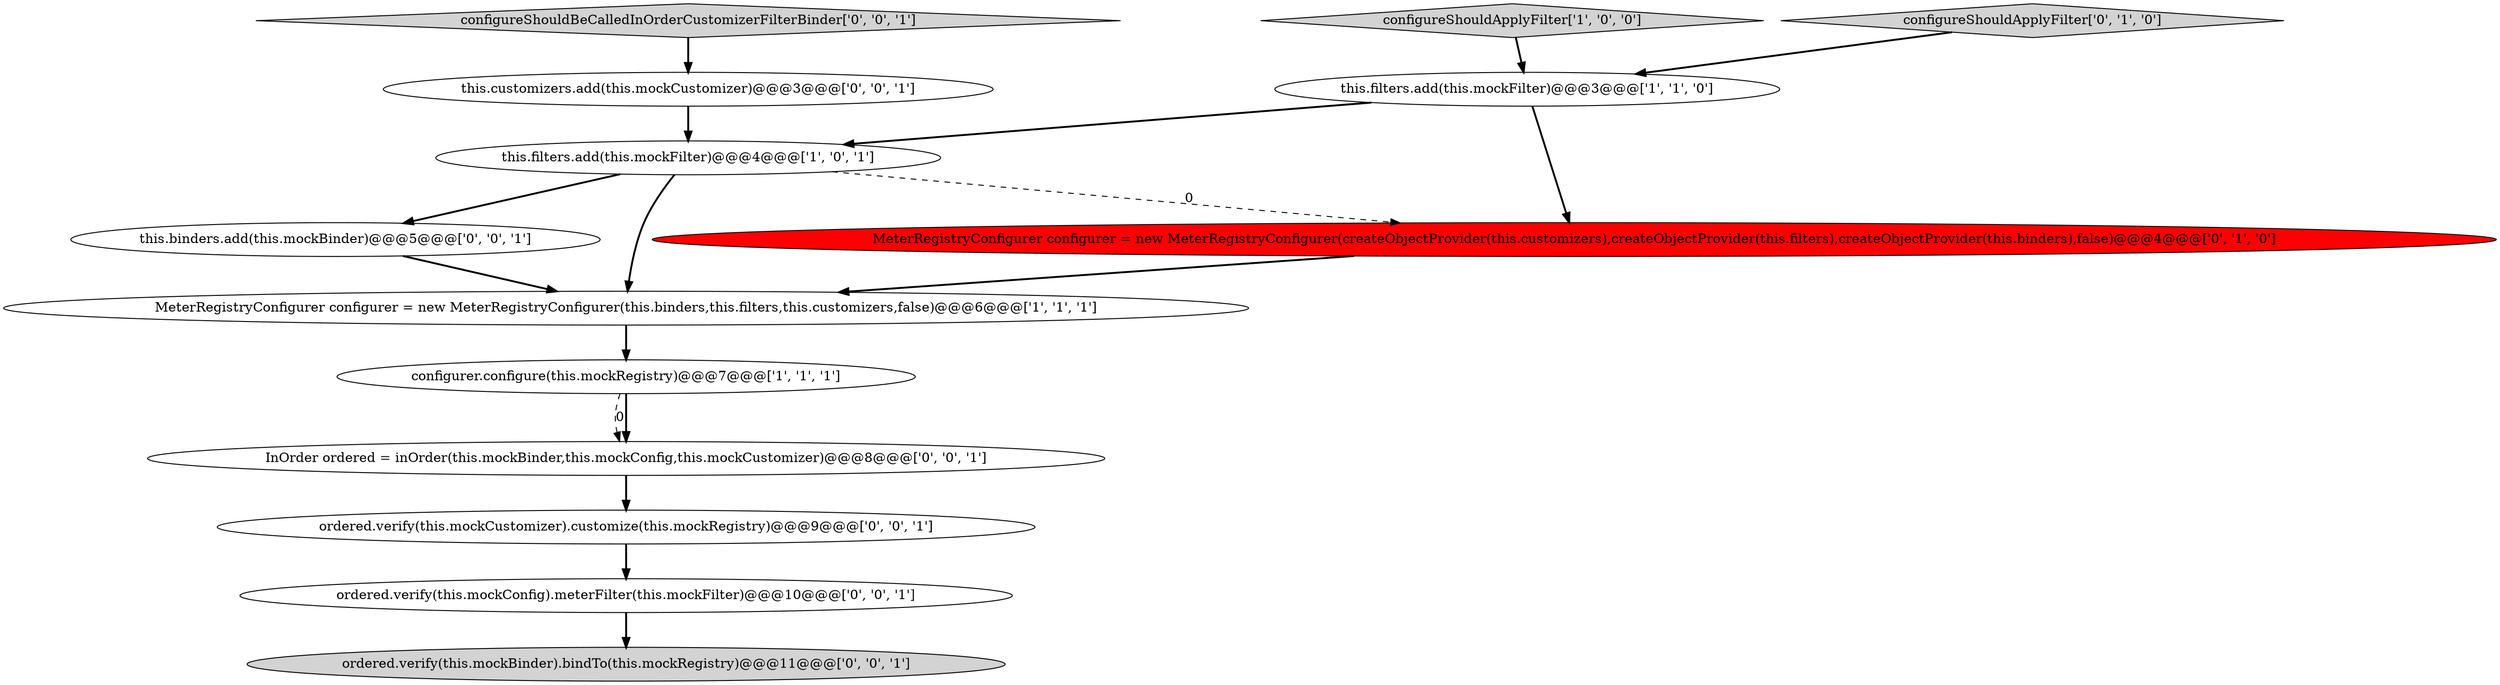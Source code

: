 digraph {
3 [style = filled, label = "this.filters.add(this.mockFilter)@@@3@@@['1', '1', '0']", fillcolor = white, shape = ellipse image = "AAA0AAABBB1BBB"];
9 [style = filled, label = "this.binders.add(this.mockBinder)@@@5@@@['0', '0', '1']", fillcolor = white, shape = ellipse image = "AAA0AAABBB3BBB"];
0 [style = filled, label = "configureShouldApplyFilter['1', '0', '0']", fillcolor = lightgray, shape = diamond image = "AAA0AAABBB1BBB"];
5 [style = filled, label = "configureShouldApplyFilter['0', '1', '0']", fillcolor = lightgray, shape = diamond image = "AAA0AAABBB2BBB"];
12 [style = filled, label = "configureShouldBeCalledInOrderCustomizerFilterBinder['0', '0', '1']", fillcolor = lightgray, shape = diamond image = "AAA0AAABBB3BBB"];
4 [style = filled, label = "this.filters.add(this.mockFilter)@@@4@@@['1', '0', '1']", fillcolor = white, shape = ellipse image = "AAA0AAABBB1BBB"];
8 [style = filled, label = "InOrder ordered = inOrder(this.mockBinder,this.mockConfig,this.mockCustomizer)@@@8@@@['0', '0', '1']", fillcolor = white, shape = ellipse image = "AAA0AAABBB3BBB"];
11 [style = filled, label = "ordered.verify(this.mockCustomizer).customize(this.mockRegistry)@@@9@@@['0', '0', '1']", fillcolor = white, shape = ellipse image = "AAA0AAABBB3BBB"];
1 [style = filled, label = "configurer.configure(this.mockRegistry)@@@7@@@['1', '1', '1']", fillcolor = white, shape = ellipse image = "AAA0AAABBB1BBB"];
10 [style = filled, label = "ordered.verify(this.mockConfig).meterFilter(this.mockFilter)@@@10@@@['0', '0', '1']", fillcolor = white, shape = ellipse image = "AAA0AAABBB3BBB"];
2 [style = filled, label = "MeterRegistryConfigurer configurer = new MeterRegistryConfigurer(this.binders,this.filters,this.customizers,false)@@@6@@@['1', '1', '1']", fillcolor = white, shape = ellipse image = "AAA0AAABBB1BBB"];
13 [style = filled, label = "ordered.verify(this.mockBinder).bindTo(this.mockRegistry)@@@11@@@['0', '0', '1']", fillcolor = lightgray, shape = ellipse image = "AAA0AAABBB3BBB"];
6 [style = filled, label = "MeterRegistryConfigurer configurer = new MeterRegistryConfigurer(createObjectProvider(this.customizers),createObjectProvider(this.filters),createObjectProvider(this.binders),false)@@@4@@@['0', '1', '0']", fillcolor = red, shape = ellipse image = "AAA1AAABBB2BBB"];
7 [style = filled, label = "this.customizers.add(this.mockCustomizer)@@@3@@@['0', '0', '1']", fillcolor = white, shape = ellipse image = "AAA0AAABBB3BBB"];
0->3 [style = bold, label=""];
5->3 [style = bold, label=""];
4->9 [style = bold, label=""];
1->8 [style = dashed, label="0"];
3->6 [style = bold, label=""];
4->2 [style = bold, label=""];
7->4 [style = bold, label=""];
1->8 [style = bold, label=""];
10->13 [style = bold, label=""];
4->6 [style = dashed, label="0"];
8->11 [style = bold, label=""];
9->2 [style = bold, label=""];
3->4 [style = bold, label=""];
11->10 [style = bold, label=""];
2->1 [style = bold, label=""];
12->7 [style = bold, label=""];
6->2 [style = bold, label=""];
}
